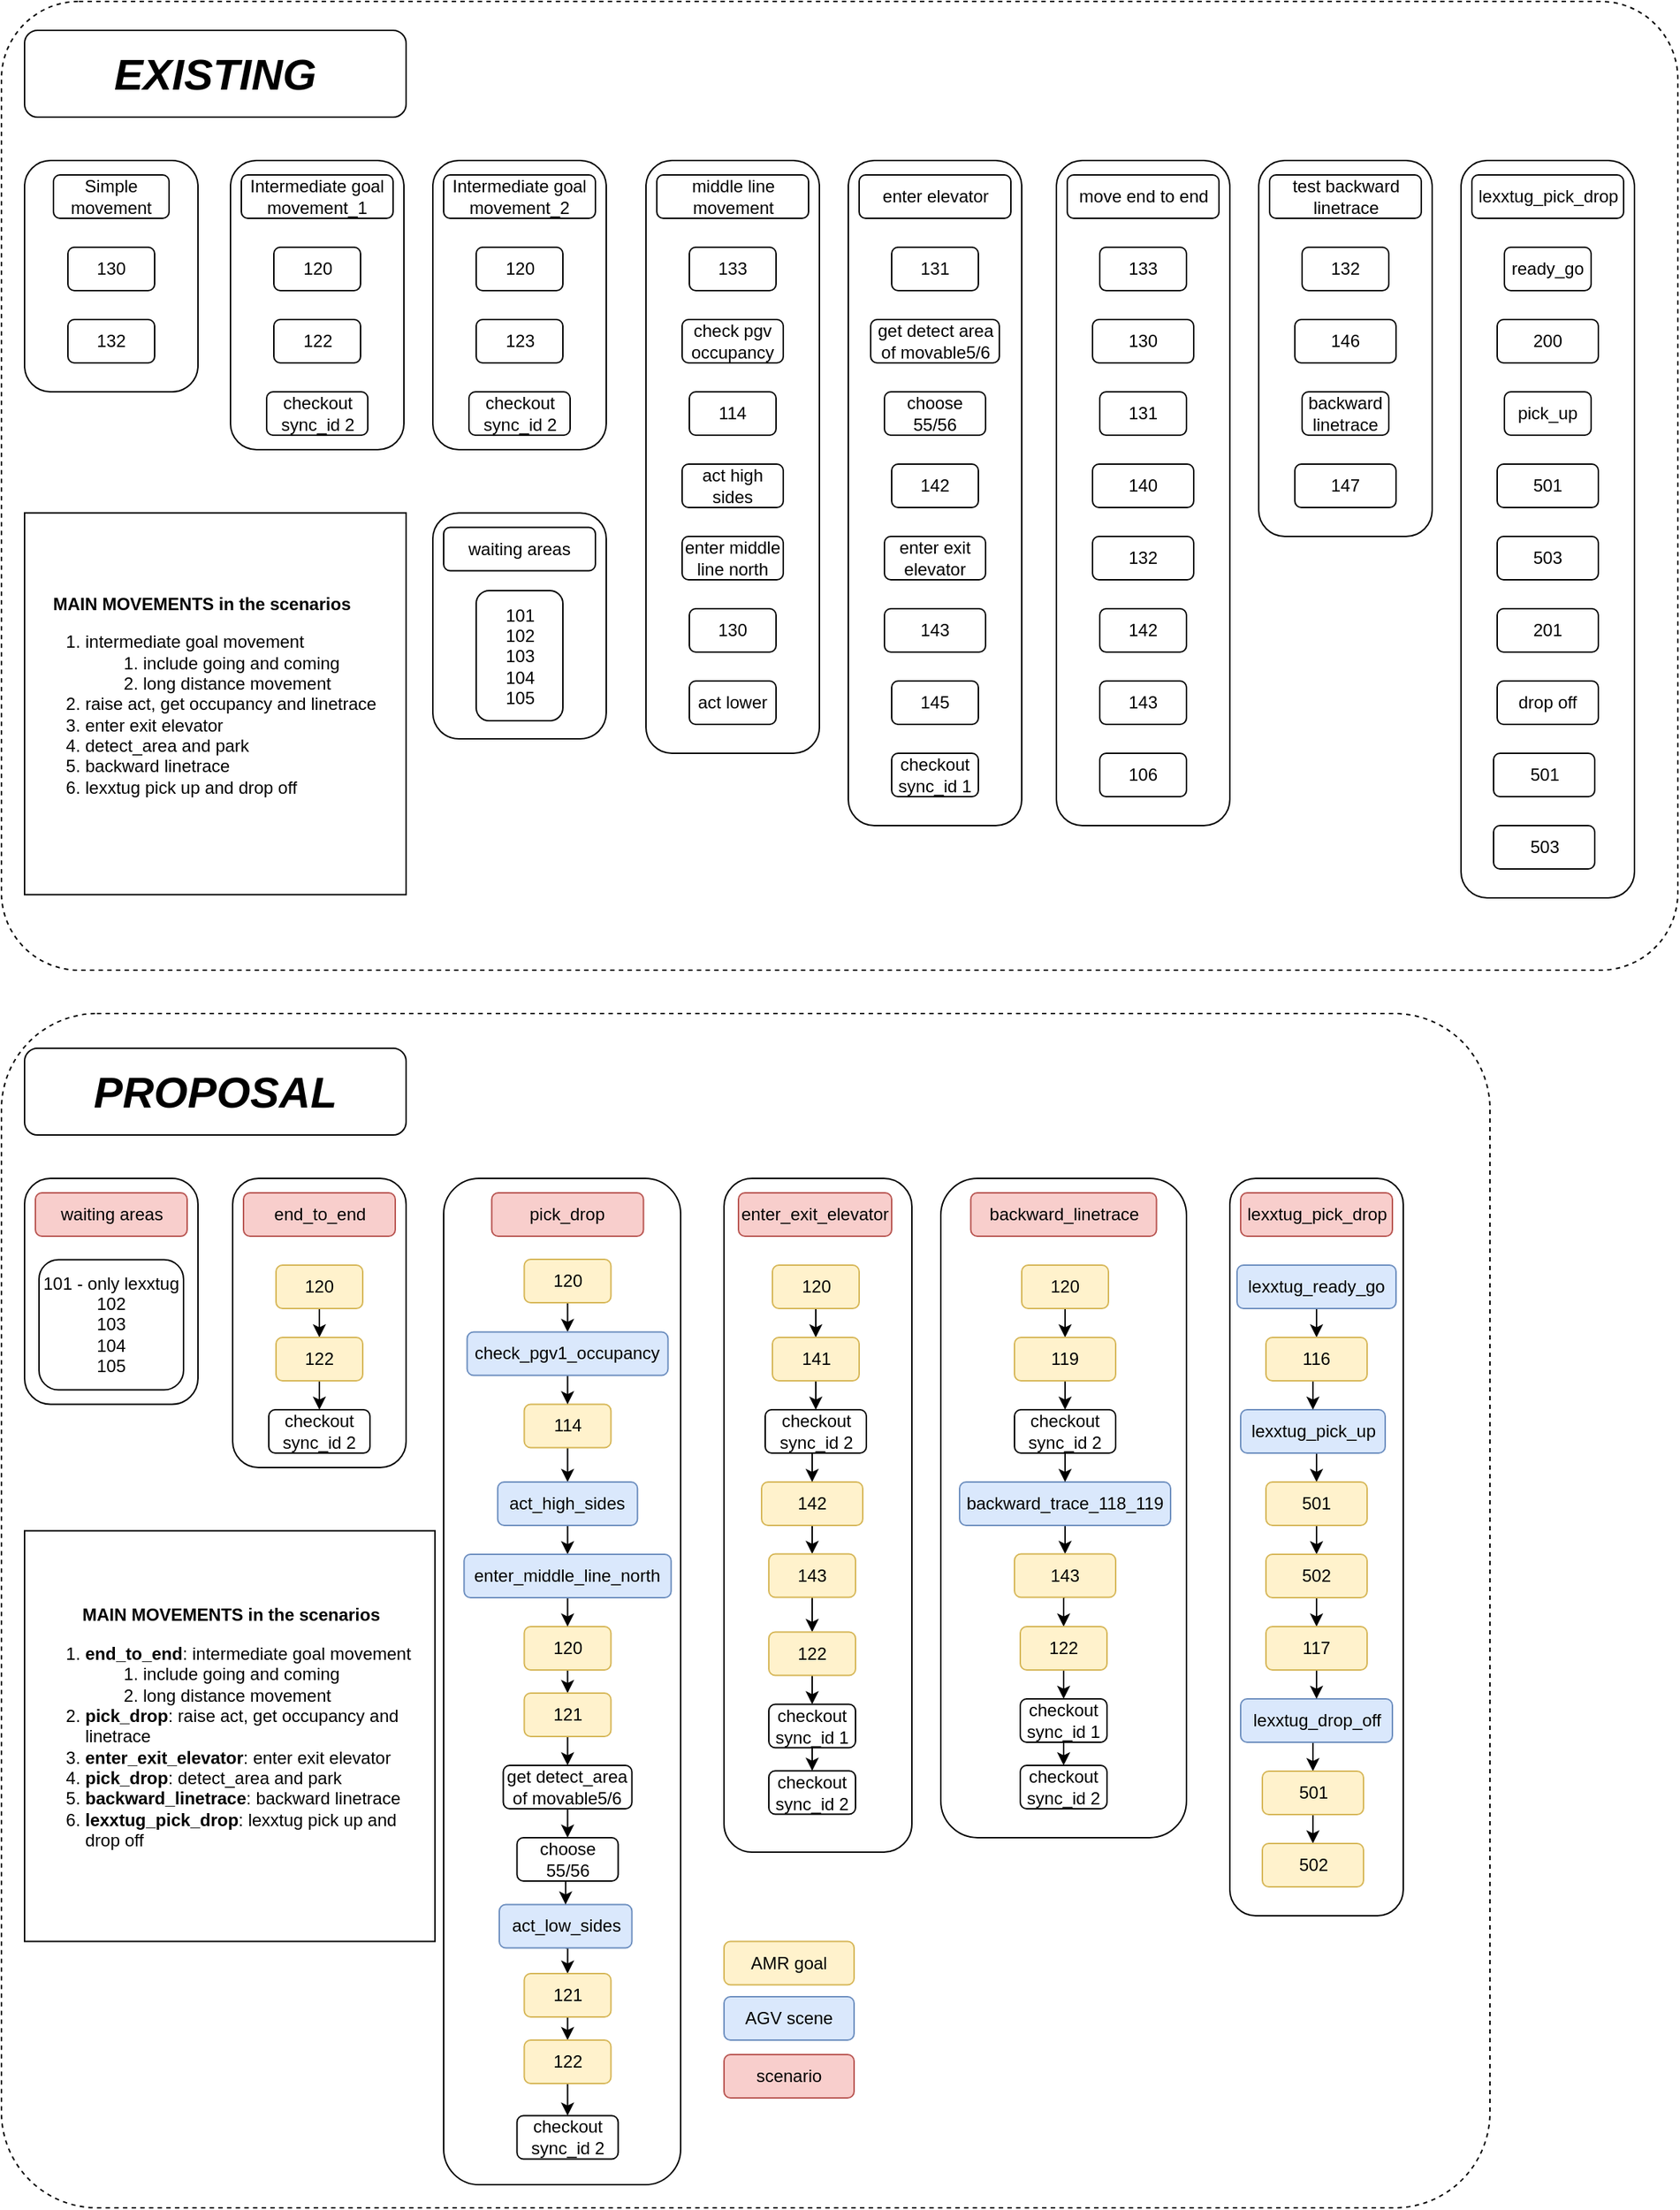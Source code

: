 <mxfile version="24.4.4" type="github">
  <diagram name="Page-1" id="5bSXYN2U-99hKogTW9Im">
    <mxGraphModel dx="1434" dy="1886" grid="1" gridSize="10" guides="1" tooltips="1" connect="1" arrows="1" fold="1" page="1" pageScale="1" pageWidth="850" pageHeight="1100" math="0" shadow="0">
      <root>
        <mxCell id="0" />
        <mxCell id="1" parent="0" />
        <mxCell id="Y1CMa8lW1xbxOv6bXZh0-143" value="" style="rounded=1;whiteSpace=wrap;html=1;arcSize=8;fillColor=none;dashed=1;" parent="1" vertex="1">
          <mxGeometry x="10" y="630" width="1030" height="826" as="geometry" />
        </mxCell>
        <mxCell id="Y1CMa8lW1xbxOv6bXZh0-142" value="" style="rounded=1;whiteSpace=wrap;html=1;arcSize=8;fillColor=none;dashed=1;" parent="1" vertex="1">
          <mxGeometry x="10" y="-70" width="1160" height="670" as="geometry" />
        </mxCell>
        <mxCell id="Y1CMa8lW1xbxOv6bXZh0-1" value="" style="rounded=1;whiteSpace=wrap;html=1;" parent="1" vertex="1">
          <mxGeometry x="26" y="40" width="120" height="160" as="geometry" />
        </mxCell>
        <mxCell id="Y1CMa8lW1xbxOv6bXZh0-2" value="130" style="rounded=1;whiteSpace=wrap;html=1;" parent="1" vertex="1">
          <mxGeometry x="56" y="100" width="60" height="30" as="geometry" />
        </mxCell>
        <mxCell id="Y1CMa8lW1xbxOv6bXZh0-3" value="Simple movement" style="rounded=1;whiteSpace=wrap;html=1;" parent="1" vertex="1">
          <mxGeometry x="46" y="50" width="80" height="30" as="geometry" />
        </mxCell>
        <mxCell id="Y1CMa8lW1xbxOv6bXZh0-4" value="132" style="rounded=1;whiteSpace=wrap;html=1;" parent="1" vertex="1">
          <mxGeometry x="56" y="150" width="60" height="30" as="geometry" />
        </mxCell>
        <mxCell id="Y1CMa8lW1xbxOv6bXZh0-5" value="" style="rounded=1;whiteSpace=wrap;html=1;" parent="1" vertex="1">
          <mxGeometry x="168.5" y="40" width="120" height="200" as="geometry" />
        </mxCell>
        <mxCell id="Y1CMa8lW1xbxOv6bXZh0-6" value="120" style="rounded=1;whiteSpace=wrap;html=1;" parent="1" vertex="1">
          <mxGeometry x="198.5" y="100" width="60" height="30" as="geometry" />
        </mxCell>
        <mxCell id="Y1CMa8lW1xbxOv6bXZh0-7" value="Intermediate goal movement_1" style="rounded=1;whiteSpace=wrap;html=1;" parent="1" vertex="1">
          <mxGeometry x="176" y="50" width="105" height="30" as="geometry" />
        </mxCell>
        <mxCell id="Y1CMa8lW1xbxOv6bXZh0-8" value="122" style="rounded=1;whiteSpace=wrap;html=1;" parent="1" vertex="1">
          <mxGeometry x="198.5" y="150" width="60" height="30" as="geometry" />
        </mxCell>
        <mxCell id="Y1CMa8lW1xbxOv6bXZh0-9" value="checkout sync_id 2" style="rounded=1;whiteSpace=wrap;html=1;" parent="1" vertex="1">
          <mxGeometry x="193.5" y="200" width="70" height="30" as="geometry" />
        </mxCell>
        <mxCell id="Y1CMa8lW1xbxOv6bXZh0-19" value="" style="rounded=1;whiteSpace=wrap;html=1;" parent="1" vertex="1">
          <mxGeometry x="308.5" y="40" width="120" height="200" as="geometry" />
        </mxCell>
        <mxCell id="Y1CMa8lW1xbxOv6bXZh0-20" value="120" style="rounded=1;whiteSpace=wrap;html=1;" parent="1" vertex="1">
          <mxGeometry x="338.5" y="100" width="60" height="30" as="geometry" />
        </mxCell>
        <mxCell id="Y1CMa8lW1xbxOv6bXZh0-21" value="Intermediate goal movement_2" style="rounded=1;whiteSpace=wrap;html=1;" parent="1" vertex="1">
          <mxGeometry x="316" y="50" width="105" height="30" as="geometry" />
        </mxCell>
        <mxCell id="Y1CMa8lW1xbxOv6bXZh0-22" value="123" style="rounded=1;whiteSpace=wrap;html=1;" parent="1" vertex="1">
          <mxGeometry x="338.5" y="150" width="60" height="30" as="geometry" />
        </mxCell>
        <mxCell id="Y1CMa8lW1xbxOv6bXZh0-23" value="checkout sync_id 2" style="rounded=1;whiteSpace=wrap;html=1;" parent="1" vertex="1">
          <mxGeometry x="333.5" y="200" width="70" height="30" as="geometry" />
        </mxCell>
        <mxCell id="Y1CMa8lW1xbxOv6bXZh0-24" value="" style="rounded=1;whiteSpace=wrap;html=1;" parent="1" vertex="1">
          <mxGeometry x="456" y="40" width="120" height="410" as="geometry" />
        </mxCell>
        <mxCell id="Y1CMa8lW1xbxOv6bXZh0-25" value="133" style="rounded=1;whiteSpace=wrap;html=1;" parent="1" vertex="1">
          <mxGeometry x="486" y="100" width="60" height="30" as="geometry" />
        </mxCell>
        <mxCell id="Y1CMa8lW1xbxOv6bXZh0-26" value="middle line movement" style="rounded=1;whiteSpace=wrap;html=1;" parent="1" vertex="1">
          <mxGeometry x="463.5" y="50" width="105" height="30" as="geometry" />
        </mxCell>
        <mxCell id="Y1CMa8lW1xbxOv6bXZh0-27" value="114" style="rounded=1;whiteSpace=wrap;html=1;" parent="1" vertex="1">
          <mxGeometry x="486" y="200" width="60" height="30" as="geometry" />
        </mxCell>
        <mxCell id="Y1CMa8lW1xbxOv6bXZh0-28" value="check pgv occupancy" style="rounded=1;whiteSpace=wrap;html=1;" parent="1" vertex="1">
          <mxGeometry x="481" y="150" width="70" height="30" as="geometry" />
        </mxCell>
        <mxCell id="Y1CMa8lW1xbxOv6bXZh0-29" value="act high sides" style="rounded=1;whiteSpace=wrap;html=1;" parent="1" vertex="1">
          <mxGeometry x="481" y="250" width="70" height="30" as="geometry" />
        </mxCell>
        <mxCell id="Y1CMa8lW1xbxOv6bXZh0-30" value="130" style="rounded=1;whiteSpace=wrap;html=1;" parent="1" vertex="1">
          <mxGeometry x="486" y="350" width="60" height="30" as="geometry" />
        </mxCell>
        <mxCell id="Y1CMa8lW1xbxOv6bXZh0-31" value="enter middle line north" style="rounded=1;whiteSpace=wrap;html=1;" parent="1" vertex="1">
          <mxGeometry x="481" y="300" width="70" height="30" as="geometry" />
        </mxCell>
        <mxCell id="Y1CMa8lW1xbxOv6bXZh0-32" value="act lower" style="rounded=1;whiteSpace=wrap;html=1;" parent="1" vertex="1">
          <mxGeometry x="486" y="400" width="60" height="30" as="geometry" />
        </mxCell>
        <mxCell id="Y1CMa8lW1xbxOv6bXZh0-33" value="" style="rounded=1;whiteSpace=wrap;html=1;" parent="1" vertex="1">
          <mxGeometry x="596" y="40" width="120" height="460" as="geometry" />
        </mxCell>
        <mxCell id="Y1CMa8lW1xbxOv6bXZh0-34" value="131" style="rounded=1;whiteSpace=wrap;html=1;" parent="1" vertex="1">
          <mxGeometry x="626" y="100" width="60" height="30" as="geometry" />
        </mxCell>
        <mxCell id="Y1CMa8lW1xbxOv6bXZh0-35" value="enter elevator" style="rounded=1;whiteSpace=wrap;html=1;" parent="1" vertex="1">
          <mxGeometry x="603.5" y="50" width="105" height="30" as="geometry" />
        </mxCell>
        <mxCell id="Y1CMa8lW1xbxOv6bXZh0-36" value="142" style="rounded=1;whiteSpace=wrap;html=1;" parent="1" vertex="1">
          <mxGeometry x="626" y="250" width="60" height="30" as="geometry" />
        </mxCell>
        <mxCell id="Y1CMa8lW1xbxOv6bXZh0-38" value="enter exit elevator" style="rounded=1;whiteSpace=wrap;html=1;" parent="1" vertex="1">
          <mxGeometry x="621" y="300" width="70" height="30" as="geometry" />
        </mxCell>
        <mxCell id="Y1CMa8lW1xbxOv6bXZh0-39" value="145" style="rounded=1;whiteSpace=wrap;html=1;" parent="1" vertex="1">
          <mxGeometry x="626" y="400" width="60" height="30" as="geometry" />
        </mxCell>
        <mxCell id="Y1CMa8lW1xbxOv6bXZh0-40" value="143" style="rounded=1;whiteSpace=wrap;html=1;" parent="1" vertex="1">
          <mxGeometry x="621" y="350" width="70" height="30" as="geometry" />
        </mxCell>
        <mxCell id="Y1CMa8lW1xbxOv6bXZh0-41" value="checkout&lt;div&gt;sync_id 1&lt;/div&gt;" style="rounded=1;whiteSpace=wrap;html=1;" parent="1" vertex="1">
          <mxGeometry x="626" y="450" width="60" height="30" as="geometry" />
        </mxCell>
        <mxCell id="Y1CMa8lW1xbxOv6bXZh0-47" value="" style="rounded=1;whiteSpace=wrap;html=1;" parent="1" vertex="1">
          <mxGeometry x="740" y="40" width="120" height="460" as="geometry" />
        </mxCell>
        <mxCell id="Y1CMa8lW1xbxOv6bXZh0-48" value="133" style="rounded=1;whiteSpace=wrap;html=1;" parent="1" vertex="1">
          <mxGeometry x="770" y="100" width="60" height="30" as="geometry" />
        </mxCell>
        <mxCell id="Y1CMa8lW1xbxOv6bXZh0-49" value="move end to end" style="rounded=1;whiteSpace=wrap;html=1;" parent="1" vertex="1">
          <mxGeometry x="747.5" y="50" width="105" height="30" as="geometry" />
        </mxCell>
        <mxCell id="Y1CMa8lW1xbxOv6bXZh0-50" value="131" style="rounded=1;whiteSpace=wrap;html=1;" parent="1" vertex="1">
          <mxGeometry x="770" y="200" width="60" height="30" as="geometry" />
        </mxCell>
        <mxCell id="Y1CMa8lW1xbxOv6bXZh0-51" value="130" style="rounded=1;whiteSpace=wrap;html=1;" parent="1" vertex="1">
          <mxGeometry x="765" y="150" width="70" height="30" as="geometry" />
        </mxCell>
        <mxCell id="Y1CMa8lW1xbxOv6bXZh0-52" value="140" style="rounded=1;whiteSpace=wrap;html=1;" parent="1" vertex="1">
          <mxGeometry x="765" y="250" width="70" height="30" as="geometry" />
        </mxCell>
        <mxCell id="Y1CMa8lW1xbxOv6bXZh0-53" value="142" style="rounded=1;whiteSpace=wrap;html=1;" parent="1" vertex="1">
          <mxGeometry x="770" y="350" width="60" height="30" as="geometry" />
        </mxCell>
        <mxCell id="Y1CMa8lW1xbxOv6bXZh0-54" value="132" style="rounded=1;whiteSpace=wrap;html=1;" parent="1" vertex="1">
          <mxGeometry x="765" y="300" width="70" height="30" as="geometry" />
        </mxCell>
        <mxCell id="Y1CMa8lW1xbxOv6bXZh0-55" value="143" style="rounded=1;whiteSpace=wrap;html=1;" parent="1" vertex="1">
          <mxGeometry x="770" y="400" width="60" height="30" as="geometry" />
        </mxCell>
        <mxCell id="Y1CMa8lW1xbxOv6bXZh0-56" value="106" style="rounded=1;whiteSpace=wrap;html=1;" parent="1" vertex="1">
          <mxGeometry x="770" y="450" width="60" height="30" as="geometry" />
        </mxCell>
        <mxCell id="Y1CMa8lW1xbxOv6bXZh0-57" value="" style="rounded=1;whiteSpace=wrap;html=1;" parent="1" vertex="1">
          <mxGeometry x="880" y="40" width="120" height="260" as="geometry" />
        </mxCell>
        <mxCell id="Y1CMa8lW1xbxOv6bXZh0-58" value="132" style="rounded=1;whiteSpace=wrap;html=1;" parent="1" vertex="1">
          <mxGeometry x="910" y="100" width="60" height="30" as="geometry" />
        </mxCell>
        <mxCell id="Y1CMa8lW1xbxOv6bXZh0-59" value="test backward linetrace" style="rounded=1;whiteSpace=wrap;html=1;" parent="1" vertex="1">
          <mxGeometry x="887.5" y="50" width="105" height="30" as="geometry" />
        </mxCell>
        <mxCell id="Y1CMa8lW1xbxOv6bXZh0-60" value="backward linetrace" style="rounded=1;whiteSpace=wrap;html=1;" parent="1" vertex="1">
          <mxGeometry x="910" y="200" width="60" height="30" as="geometry" />
        </mxCell>
        <mxCell id="Y1CMa8lW1xbxOv6bXZh0-61" value="146" style="rounded=1;whiteSpace=wrap;html=1;" parent="1" vertex="1">
          <mxGeometry x="905" y="150" width="70" height="30" as="geometry" />
        </mxCell>
        <mxCell id="Y1CMa8lW1xbxOv6bXZh0-62" value="147" style="rounded=1;whiteSpace=wrap;html=1;" parent="1" vertex="1">
          <mxGeometry x="905" y="250" width="70" height="30" as="geometry" />
        </mxCell>
        <mxCell id="Y1CMa8lW1xbxOv6bXZh0-67" value="" style="rounded=1;whiteSpace=wrap;html=1;" parent="1" vertex="1">
          <mxGeometry x="1020" y="40" width="120" height="510" as="geometry" />
        </mxCell>
        <mxCell id="Y1CMa8lW1xbxOv6bXZh0-68" value="ready_go" style="rounded=1;whiteSpace=wrap;html=1;" parent="1" vertex="1">
          <mxGeometry x="1050" y="100" width="60" height="30" as="geometry" />
        </mxCell>
        <mxCell id="Y1CMa8lW1xbxOv6bXZh0-69" value="lexxtug_pick_drop" style="rounded=1;whiteSpace=wrap;html=1;" parent="1" vertex="1">
          <mxGeometry x="1027.5" y="50" width="105" height="30" as="geometry" />
        </mxCell>
        <mxCell id="Y1CMa8lW1xbxOv6bXZh0-70" value="pick_up" style="rounded=1;whiteSpace=wrap;html=1;" parent="1" vertex="1">
          <mxGeometry x="1050" y="200" width="60" height="30" as="geometry" />
        </mxCell>
        <mxCell id="Y1CMa8lW1xbxOv6bXZh0-71" value="200" style="rounded=1;whiteSpace=wrap;html=1;" parent="1" vertex="1">
          <mxGeometry x="1045" y="150" width="70" height="30" as="geometry" />
        </mxCell>
        <mxCell id="Y1CMa8lW1xbxOv6bXZh0-72" value="501" style="rounded=1;whiteSpace=wrap;html=1;" parent="1" vertex="1">
          <mxGeometry x="1045" y="250" width="70" height="30" as="geometry" />
        </mxCell>
        <mxCell id="Y1CMa8lW1xbxOv6bXZh0-73" value="503" style="rounded=1;whiteSpace=wrap;html=1;" parent="1" vertex="1">
          <mxGeometry x="1045" y="300" width="70" height="30" as="geometry" />
        </mxCell>
        <mxCell id="Y1CMa8lW1xbxOv6bXZh0-74" value="drop off" style="rounded=1;whiteSpace=wrap;html=1;" parent="1" vertex="1">
          <mxGeometry x="1045" y="400" width="70" height="30" as="geometry" />
        </mxCell>
        <mxCell id="Y1CMa8lW1xbxOv6bXZh0-75" value="501" style="rounded=1;whiteSpace=wrap;html=1;" parent="1" vertex="1">
          <mxGeometry x="1042.5" y="450" width="70" height="30" as="geometry" />
        </mxCell>
        <mxCell id="Y1CMa8lW1xbxOv6bXZh0-76" value="201" style="rounded=1;whiteSpace=wrap;html=1;" parent="1" vertex="1">
          <mxGeometry x="1045" y="350" width="70" height="30" as="geometry" />
        </mxCell>
        <mxCell id="Y1CMa8lW1xbxOv6bXZh0-77" value="503" style="rounded=1;whiteSpace=wrap;html=1;" parent="1" vertex="1">
          <mxGeometry x="1042.5" y="500" width="70" height="30" as="geometry" />
        </mxCell>
        <mxCell id="Y1CMa8lW1xbxOv6bXZh0-78" value="&lt;div style=&quot;text-align: center;&quot;&gt;&lt;b&gt;MAIN MOVEMENTS in the scenarios&lt;/b&gt;&lt;/div&gt;&lt;ol&gt;&lt;li&gt;intermediate goal movement&lt;/li&gt;&lt;ol&gt;&lt;li&gt;include going and coming&lt;/li&gt;&lt;li&gt;long distance movement&lt;/li&gt;&lt;/ol&gt;&lt;li&gt;raise act, get occupancy and linetrace&lt;/li&gt;&lt;li&gt;enter exit elevator&lt;/li&gt;&lt;li&gt;detect_area and park&lt;/li&gt;&lt;li&gt;backward linetrace&lt;/li&gt;&lt;li&gt;lexxtug pick up and drop off&lt;/li&gt;&lt;/ol&gt;" style="whiteSpace=wrap;html=1;aspect=fixed;align=left;" parent="1" vertex="1">
          <mxGeometry x="26" y="283.75" width="264" height="264" as="geometry" />
        </mxCell>
        <mxCell id="Y1CMa8lW1xbxOv6bXZh0-83" value="" style="rounded=1;whiteSpace=wrap;html=1;" parent="1" vertex="1">
          <mxGeometry x="170" y="744" width="120" height="200" as="geometry" />
        </mxCell>
        <mxCell id="CmdeKac-b-EZAwpPMAO4-1" style="edgeStyle=orthogonalEdgeStyle;rounded=0;orthogonalLoop=1;jettySize=auto;html=1;exitX=0.5;exitY=1;exitDx=0;exitDy=0;entryX=0.5;entryY=0;entryDx=0;entryDy=0;" parent="1" source="Y1CMa8lW1xbxOv6bXZh0-84" target="Y1CMa8lW1xbxOv6bXZh0-86" edge="1">
          <mxGeometry relative="1" as="geometry" />
        </mxCell>
        <mxCell id="Y1CMa8lW1xbxOv6bXZh0-84" value="120" style="rounded=1;whiteSpace=wrap;html=1;fillColor=#fff2cc;strokeColor=#d6b656;" parent="1" vertex="1">
          <mxGeometry x="200" y="804" width="60" height="30" as="geometry" />
        </mxCell>
        <mxCell id="Y1CMa8lW1xbxOv6bXZh0-85" value="end_to_end" style="rounded=1;whiteSpace=wrap;html=1;fillColor=#f8cecc;strokeColor=#b85450;" parent="1" vertex="1">
          <mxGeometry x="177.5" y="754" width="105" height="30" as="geometry" />
        </mxCell>
        <mxCell id="CmdeKac-b-EZAwpPMAO4-2" style="edgeStyle=orthogonalEdgeStyle;rounded=0;orthogonalLoop=1;jettySize=auto;html=1;exitX=0.5;exitY=1;exitDx=0;exitDy=0;entryX=0.5;entryY=0;entryDx=0;entryDy=0;" parent="1" source="Y1CMa8lW1xbxOv6bXZh0-86" target="Y1CMa8lW1xbxOv6bXZh0-87" edge="1">
          <mxGeometry relative="1" as="geometry" />
        </mxCell>
        <mxCell id="Y1CMa8lW1xbxOv6bXZh0-86" value="122" style="rounded=1;whiteSpace=wrap;html=1;fillColor=#fff2cc;strokeColor=#d6b656;" parent="1" vertex="1">
          <mxGeometry x="200" y="854" width="60" height="30" as="geometry" />
        </mxCell>
        <mxCell id="Y1CMa8lW1xbxOv6bXZh0-87" value="checkout sync_id 2" style="rounded=1;whiteSpace=wrap;html=1;" parent="1" vertex="1">
          <mxGeometry x="195" y="904" width="70" height="30" as="geometry" />
        </mxCell>
        <mxCell id="Y1CMa8lW1xbxOv6bXZh0-93" value="" style="rounded=1;whiteSpace=wrap;html=1;" parent="1" vertex="1">
          <mxGeometry x="316" y="744" width="164" height="696" as="geometry" />
        </mxCell>
        <mxCell id="CmdeKac-b-EZAwpPMAO4-3" style="edgeStyle=orthogonalEdgeStyle;rounded=0;orthogonalLoop=1;jettySize=auto;html=1;exitX=0.5;exitY=1;exitDx=0;exitDy=0;entryX=0.5;entryY=0;entryDx=0;entryDy=0;" parent="1" source="Y1CMa8lW1xbxOv6bXZh0-94" target="Y1CMa8lW1xbxOv6bXZh0-97" edge="1">
          <mxGeometry relative="1" as="geometry" />
        </mxCell>
        <mxCell id="Y1CMa8lW1xbxOv6bXZh0-94" value="120" style="rounded=1;whiteSpace=wrap;html=1;fillColor=#fff2cc;strokeColor=#d6b656;" parent="1" vertex="1">
          <mxGeometry x="371.75" y="800" width="60" height="30" as="geometry" />
        </mxCell>
        <mxCell id="Y1CMa8lW1xbxOv6bXZh0-95" value="pick_drop" style="rounded=1;whiteSpace=wrap;html=1;fillColor=#f8cecc;strokeColor=#b85450;" parent="1" vertex="1">
          <mxGeometry x="349.26" y="754" width="105" height="30" as="geometry" />
        </mxCell>
        <mxCell id="CmdeKac-b-EZAwpPMAO4-5" style="edgeStyle=orthogonalEdgeStyle;rounded=0;orthogonalLoop=1;jettySize=auto;html=1;exitX=0.5;exitY=1;exitDx=0;exitDy=0;entryX=0.5;entryY=0;entryDx=0;entryDy=0;" parent="1" source="Y1CMa8lW1xbxOv6bXZh0-96" target="Y1CMa8lW1xbxOv6bXZh0-98" edge="1">
          <mxGeometry relative="1" as="geometry" />
        </mxCell>
        <mxCell id="Y1CMa8lW1xbxOv6bXZh0-96" value="114" style="rounded=1;whiteSpace=wrap;html=1;fillColor=#fff2cc;strokeColor=#d6b656;" parent="1" vertex="1">
          <mxGeometry x="371.75" y="900.25" width="60" height="30" as="geometry" />
        </mxCell>
        <mxCell id="CmdeKac-b-EZAwpPMAO4-4" style="edgeStyle=orthogonalEdgeStyle;rounded=0;orthogonalLoop=1;jettySize=auto;html=1;exitX=0.5;exitY=1;exitDx=0;exitDy=0;entryX=0.5;entryY=0;entryDx=0;entryDy=0;" parent="1" source="Y1CMa8lW1xbxOv6bXZh0-97" target="Y1CMa8lW1xbxOv6bXZh0-96" edge="1">
          <mxGeometry relative="1" as="geometry" />
        </mxCell>
        <mxCell id="Y1CMa8lW1xbxOv6bXZh0-97" value="check_pgv1_occupancy" style="rounded=1;whiteSpace=wrap;html=1;fillColor=#dae8fc;strokeColor=#6c8ebf;" parent="1" vertex="1">
          <mxGeometry x="332.25" y="850.25" width="139" height="30" as="geometry" />
        </mxCell>
        <mxCell id="CmdeKac-b-EZAwpPMAO4-6" style="edgeStyle=orthogonalEdgeStyle;rounded=0;orthogonalLoop=1;jettySize=auto;html=1;exitX=0.5;exitY=1;exitDx=0;exitDy=0;entryX=0.5;entryY=0;entryDx=0;entryDy=0;" parent="1" source="Y1CMa8lW1xbxOv6bXZh0-98" target="Y1CMa8lW1xbxOv6bXZh0-100" edge="1">
          <mxGeometry relative="1" as="geometry" />
        </mxCell>
        <mxCell id="Y1CMa8lW1xbxOv6bXZh0-98" value="act_high_sides" style="rounded=1;whiteSpace=wrap;html=1;fillColor=#dae8fc;strokeColor=#6c8ebf;" parent="1" vertex="1">
          <mxGeometry x="353.38" y="954" width="96.75" height="30" as="geometry" />
        </mxCell>
        <mxCell id="CmdeKac-b-EZAwpPMAO4-8" style="edgeStyle=orthogonalEdgeStyle;rounded=0;orthogonalLoop=1;jettySize=auto;html=1;exitX=0.5;exitY=1;exitDx=0;exitDy=0;entryX=0.5;entryY=0;entryDx=0;entryDy=0;" parent="1" source="Y1CMa8lW1xbxOv6bXZh0-99" target="Y1CMa8lW1xbxOv6bXZh0-162" edge="1">
          <mxGeometry relative="1" as="geometry" />
        </mxCell>
        <mxCell id="Y1CMa8lW1xbxOv6bXZh0-99" value="120" style="rounded=1;whiteSpace=wrap;html=1;fillColor=#fff2cc;strokeColor=#d6b656;" parent="1" vertex="1">
          <mxGeometry x="371.75" y="1054" width="60" height="30" as="geometry" />
        </mxCell>
        <mxCell id="CmdeKac-b-EZAwpPMAO4-7" style="edgeStyle=orthogonalEdgeStyle;rounded=0;orthogonalLoop=1;jettySize=auto;html=1;exitX=0.5;exitY=1;exitDx=0;exitDy=0;entryX=0.5;entryY=0;entryDx=0;entryDy=0;" parent="1" source="Y1CMa8lW1xbxOv6bXZh0-100" target="Y1CMa8lW1xbxOv6bXZh0-99" edge="1">
          <mxGeometry relative="1" as="geometry" />
        </mxCell>
        <mxCell id="Y1CMa8lW1xbxOv6bXZh0-100" value="enter_middle_line_north" style="rounded=1;whiteSpace=wrap;html=1;fillColor=#dae8fc;strokeColor=#6c8ebf;" parent="1" vertex="1">
          <mxGeometry x="330.13" y="1004" width="143.25" height="30" as="geometry" />
        </mxCell>
        <mxCell id="CmdeKac-b-EZAwpPMAO4-12" style="edgeStyle=orthogonalEdgeStyle;rounded=0;orthogonalLoop=1;jettySize=auto;html=1;exitX=0.5;exitY=1;exitDx=0;exitDy=0;entryX=0.5;entryY=0;entryDx=0;entryDy=0;" parent="1" source="Y1CMa8lW1xbxOv6bXZh0-101" target="Y1CMa8lW1xbxOv6bXZh0-157" edge="1">
          <mxGeometry relative="1" as="geometry" />
        </mxCell>
        <mxCell id="Y1CMa8lW1xbxOv6bXZh0-101" value="act_low_sides" style="rounded=1;whiteSpace=wrap;html=1;fillColor=#dae8fc;strokeColor=#6c8ebf;" parent="1" vertex="1">
          <mxGeometry x="354.5" y="1246.25" width="91.75" height="30" as="geometry" />
        </mxCell>
        <mxCell id="Y1CMa8lW1xbxOv6bXZh0-102" value="" style="rounded=1;whiteSpace=wrap;html=1;" parent="1" vertex="1">
          <mxGeometry x="510" y="744" width="130" height="466" as="geometry" />
        </mxCell>
        <mxCell id="CmdeKac-b-EZAwpPMAO4-17" style="edgeStyle=orthogonalEdgeStyle;rounded=0;orthogonalLoop=1;jettySize=auto;html=1;exitX=0.5;exitY=1;exitDx=0;exitDy=0;entryX=0.5;entryY=0;entryDx=0;entryDy=0;" parent="1" source="Y1CMa8lW1xbxOv6bXZh0-103" target="Y1CMa8lW1xbxOv6bXZh0-105" edge="1">
          <mxGeometry relative="1" as="geometry" />
        </mxCell>
        <mxCell id="Y1CMa8lW1xbxOv6bXZh0-103" value="120" style="rounded=1;whiteSpace=wrap;html=1;fillColor=#fff2cc;strokeColor=#d6b656;" parent="1" vertex="1">
          <mxGeometry x="543.5" y="804" width="60" height="30" as="geometry" />
        </mxCell>
        <mxCell id="Y1CMa8lW1xbxOv6bXZh0-104" value="enter_exit_elevator" style="rounded=1;whiteSpace=wrap;html=1;fillColor=#f8cecc;strokeColor=#b85450;" parent="1" vertex="1">
          <mxGeometry x="520" y="754" width="106" height="30" as="geometry" />
        </mxCell>
        <mxCell id="CmdeKac-b-EZAwpPMAO4-18" style="edgeStyle=orthogonalEdgeStyle;rounded=0;orthogonalLoop=1;jettySize=auto;html=1;exitX=0.5;exitY=1;exitDx=0;exitDy=0;entryX=0.5;entryY=0;entryDx=0;entryDy=0;" parent="1" source="Y1CMa8lW1xbxOv6bXZh0-105" target="Y1CMa8lW1xbxOv6bXZh0-165" edge="1">
          <mxGeometry relative="1" as="geometry" />
        </mxCell>
        <mxCell id="Y1CMa8lW1xbxOv6bXZh0-105" value="141" style="rounded=1;whiteSpace=wrap;html=1;fillColor=#fff2cc;strokeColor=#d6b656;" parent="1" vertex="1">
          <mxGeometry x="543.5" y="854" width="60" height="30" as="geometry" />
        </mxCell>
        <mxCell id="CmdeKac-b-EZAwpPMAO4-20" style="edgeStyle=orthogonalEdgeStyle;rounded=0;orthogonalLoop=1;jettySize=auto;html=1;exitX=0.5;exitY=1;exitDx=0;exitDy=0;entryX=0.5;entryY=0;entryDx=0;entryDy=0;" parent="1" source="Y1CMa8lW1xbxOv6bXZh0-107" target="Y1CMa8lW1xbxOv6bXZh0-108" edge="1">
          <mxGeometry relative="1" as="geometry" />
        </mxCell>
        <mxCell id="Y1CMa8lW1xbxOv6bXZh0-107" value="142" style="rounded=1;whiteSpace=wrap;html=1;fillColor=#fff2cc;strokeColor=#d6b656;" parent="1" vertex="1">
          <mxGeometry x="536" y="954" width="70" height="30" as="geometry" />
        </mxCell>
        <mxCell id="CmdeKac-b-EZAwpPMAO4-21" style="edgeStyle=orthogonalEdgeStyle;rounded=0;orthogonalLoop=1;jettySize=auto;html=1;exitX=0.5;exitY=1;exitDx=0;exitDy=0;entryX=0.5;entryY=0;entryDx=0;entryDy=0;" parent="1" source="Y1CMa8lW1xbxOv6bXZh0-108" target="Y1CMa8lW1xbxOv6bXZh0-163" edge="1">
          <mxGeometry relative="1" as="geometry" />
        </mxCell>
        <mxCell id="Y1CMa8lW1xbxOv6bXZh0-108" value="143" style="rounded=1;whiteSpace=wrap;html=1;fillColor=#fff2cc;strokeColor=#d6b656;" parent="1" vertex="1">
          <mxGeometry x="541" y="1003.75" width="60" height="30" as="geometry" />
        </mxCell>
        <mxCell id="CmdeKac-b-EZAwpPMAO4-11" style="edgeStyle=orthogonalEdgeStyle;rounded=0;orthogonalLoop=1;jettySize=auto;html=1;exitX=0.5;exitY=1;exitDx=0;exitDy=0;entryX=0.5;entryY=0;entryDx=0;entryDy=0;" parent="1" source="Y1CMa8lW1xbxOv6bXZh0-109" target="Y1CMa8lW1xbxOv6bXZh0-101" edge="1">
          <mxGeometry relative="1" as="geometry" />
        </mxCell>
        <mxCell id="Y1CMa8lW1xbxOv6bXZh0-109" value="choose 55/56" style="rounded=1;whiteSpace=wrap;html=1;" parent="1" vertex="1">
          <mxGeometry x="366.75" y="1200" width="70" height="30" as="geometry" />
        </mxCell>
        <mxCell id="CmdeKac-b-EZAwpPMAO4-23" style="edgeStyle=orthogonalEdgeStyle;rounded=0;orthogonalLoop=1;jettySize=auto;html=1;exitX=0.5;exitY=1;exitDx=0;exitDy=0;entryX=0.5;entryY=0;entryDx=0;entryDy=0;" parent="1" source="Y1CMa8lW1xbxOv6bXZh0-110" target="Y1CMa8lW1xbxOv6bXZh0-164" edge="1">
          <mxGeometry relative="1" as="geometry" />
        </mxCell>
        <mxCell id="Y1CMa8lW1xbxOv6bXZh0-110" value="checkout&lt;div&gt;sync_id 1&lt;/div&gt;" style="rounded=1;whiteSpace=wrap;html=1;" parent="1" vertex="1">
          <mxGeometry x="541" y="1107.75" width="60" height="30" as="geometry" />
        </mxCell>
        <mxCell id="Y1CMa8lW1xbxOv6bXZh0-121" value="" style="rounded=1;whiteSpace=wrap;html=1;" parent="1" vertex="1">
          <mxGeometry x="660" y="744" width="170" height="456" as="geometry" />
        </mxCell>
        <mxCell id="CmdeKac-b-EZAwpPMAO4-24" style="edgeStyle=orthogonalEdgeStyle;rounded=0;orthogonalLoop=1;jettySize=auto;html=1;exitX=0.5;exitY=1;exitDx=0;exitDy=0;entryX=0.5;entryY=0;entryDx=0;entryDy=0;" parent="1" source="Y1CMa8lW1xbxOv6bXZh0-122" target="Y1CMa8lW1xbxOv6bXZh0-125" edge="1">
          <mxGeometry relative="1" as="geometry" />
        </mxCell>
        <mxCell id="Y1CMa8lW1xbxOv6bXZh0-122" value="120" style="rounded=1;whiteSpace=wrap;html=1;fillColor=#fff2cc;strokeColor=#d6b656;" parent="1" vertex="1">
          <mxGeometry x="716" y="804" width="60" height="30" as="geometry" />
        </mxCell>
        <mxCell id="Y1CMa8lW1xbxOv6bXZh0-123" value="backward_linetrace" style="rounded=1;whiteSpace=wrap;html=1;fillColor=#f8cecc;strokeColor=#b85450;" parent="1" vertex="1">
          <mxGeometry x="680.75" y="754" width="128.5" height="30" as="geometry" />
        </mxCell>
        <mxCell id="CmdeKac-b-EZAwpPMAO4-27" style="edgeStyle=orthogonalEdgeStyle;rounded=0;orthogonalLoop=1;jettySize=auto;html=1;exitX=0.5;exitY=1;exitDx=0;exitDy=0;entryX=0.5;entryY=0;entryDx=0;entryDy=0;" parent="1" source="Y1CMa8lW1xbxOv6bXZh0-124" target="Y1CMa8lW1xbxOv6bXZh0-126" edge="1">
          <mxGeometry relative="1" as="geometry" />
        </mxCell>
        <mxCell id="Y1CMa8lW1xbxOv6bXZh0-124" value="backward_trace_118_119" style="rounded=1;whiteSpace=wrap;html=1;fillColor=#dae8fc;strokeColor=#6c8ebf;" parent="1" vertex="1">
          <mxGeometry x="673" y="954" width="146" height="30" as="geometry" />
        </mxCell>
        <mxCell id="CmdeKac-b-EZAwpPMAO4-25" style="edgeStyle=orthogonalEdgeStyle;rounded=0;orthogonalLoop=1;jettySize=auto;html=1;exitX=0.5;exitY=1;exitDx=0;exitDy=0;entryX=0.5;entryY=0;entryDx=0;entryDy=0;" parent="1" source="Y1CMa8lW1xbxOv6bXZh0-125" target="Y1CMa8lW1xbxOv6bXZh0-166" edge="1">
          <mxGeometry relative="1" as="geometry" />
        </mxCell>
        <mxCell id="Y1CMa8lW1xbxOv6bXZh0-125" value="119" style="rounded=1;whiteSpace=wrap;html=1;fillColor=#fff2cc;strokeColor=#d6b656;" parent="1" vertex="1">
          <mxGeometry x="711" y="854" width="70" height="30" as="geometry" />
        </mxCell>
        <mxCell id="CmdeKac-b-EZAwpPMAO4-28" style="edgeStyle=orthogonalEdgeStyle;rounded=0;orthogonalLoop=1;jettySize=auto;html=1;exitX=0.5;exitY=1;exitDx=0;exitDy=0;entryX=0.5;entryY=0;entryDx=0;entryDy=0;" parent="1" source="Y1CMa8lW1xbxOv6bXZh0-126" target="Y1CMa8lW1xbxOv6bXZh0-167" edge="1">
          <mxGeometry relative="1" as="geometry" />
        </mxCell>
        <mxCell id="Y1CMa8lW1xbxOv6bXZh0-126" value="143" style="rounded=1;whiteSpace=wrap;html=1;fillColor=#fff2cc;strokeColor=#d6b656;" parent="1" vertex="1">
          <mxGeometry x="711" y="1003.75" width="70" height="30" as="geometry" />
        </mxCell>
        <mxCell id="Y1CMa8lW1xbxOv6bXZh0-127" value="" style="rounded=1;whiteSpace=wrap;html=1;" parent="1" vertex="1">
          <mxGeometry x="860" y="744" width="120" height="510" as="geometry" />
        </mxCell>
        <mxCell id="CmdeKac-b-EZAwpPMAO4-32" style="edgeStyle=orthogonalEdgeStyle;rounded=0;orthogonalLoop=1;jettySize=auto;html=1;exitX=0.5;exitY=1;exitDx=0;exitDy=0;entryX=0.5;entryY=0;entryDx=0;entryDy=0;" parent="1" source="Y1CMa8lW1xbxOv6bXZh0-128" target="Y1CMa8lW1xbxOv6bXZh0-131" edge="1">
          <mxGeometry relative="1" as="geometry" />
        </mxCell>
        <mxCell id="Y1CMa8lW1xbxOv6bXZh0-128" value="lexxtug_ready_go" style="rounded=1;whiteSpace=wrap;html=1;fillColor=#dae8fc;strokeColor=#6c8ebf;" parent="1" vertex="1">
          <mxGeometry x="865" y="804" width="110" height="30" as="geometry" />
        </mxCell>
        <mxCell id="Y1CMa8lW1xbxOv6bXZh0-129" value="lexxtug_pick_drop" style="rounded=1;whiteSpace=wrap;html=1;fillColor=#f8cecc;strokeColor=#b85450;" parent="1" vertex="1">
          <mxGeometry x="867.5" y="754" width="105" height="30" as="geometry" />
        </mxCell>
        <mxCell id="CmdeKac-b-EZAwpPMAO4-34" style="edgeStyle=orthogonalEdgeStyle;rounded=0;orthogonalLoop=1;jettySize=auto;html=1;exitX=0.5;exitY=1;exitDx=0;exitDy=0;entryX=0.5;entryY=0;entryDx=0;entryDy=0;" parent="1" source="Y1CMa8lW1xbxOv6bXZh0-130" target="Y1CMa8lW1xbxOv6bXZh0-132" edge="1">
          <mxGeometry relative="1" as="geometry" />
        </mxCell>
        <mxCell id="Y1CMa8lW1xbxOv6bXZh0-130" value="lexxtug_pick_up" style="rounded=1;whiteSpace=wrap;html=1;fillColor=#dae8fc;strokeColor=#6c8ebf;" parent="1" vertex="1">
          <mxGeometry x="867.5" y="904" width="100" height="30" as="geometry" />
        </mxCell>
        <mxCell id="CmdeKac-b-EZAwpPMAO4-33" style="edgeStyle=orthogonalEdgeStyle;rounded=0;orthogonalLoop=1;jettySize=auto;html=1;exitX=0.5;exitY=1;exitDx=0;exitDy=0;entryX=0.5;entryY=0;entryDx=0;entryDy=0;" parent="1" source="Y1CMa8lW1xbxOv6bXZh0-131" target="Y1CMa8lW1xbxOv6bXZh0-130" edge="1">
          <mxGeometry relative="1" as="geometry" />
        </mxCell>
        <mxCell id="Y1CMa8lW1xbxOv6bXZh0-131" value="116" style="rounded=1;whiteSpace=wrap;html=1;fillColor=#fff2cc;strokeColor=#d6b656;" parent="1" vertex="1">
          <mxGeometry x="885" y="854" width="70" height="30" as="geometry" />
        </mxCell>
        <mxCell id="CmdeKac-b-EZAwpPMAO4-35" style="edgeStyle=orthogonalEdgeStyle;rounded=0;orthogonalLoop=1;jettySize=auto;html=1;exitX=0.5;exitY=1;exitDx=0;exitDy=0;entryX=0.5;entryY=0;entryDx=0;entryDy=0;" parent="1" source="Y1CMa8lW1xbxOv6bXZh0-132" target="Y1CMa8lW1xbxOv6bXZh0-133" edge="1">
          <mxGeometry relative="1" as="geometry" />
        </mxCell>
        <mxCell id="Y1CMa8lW1xbxOv6bXZh0-132" value="501" style="rounded=1;whiteSpace=wrap;html=1;fillColor=#fff2cc;strokeColor=#d6b656;" parent="1" vertex="1">
          <mxGeometry x="885" y="954" width="70" height="30" as="geometry" />
        </mxCell>
        <mxCell id="CmdeKac-b-EZAwpPMAO4-36" style="edgeStyle=orthogonalEdgeStyle;rounded=0;orthogonalLoop=1;jettySize=auto;html=1;exitX=0.5;exitY=1;exitDx=0;exitDy=0;entryX=0.5;entryY=0;entryDx=0;entryDy=0;" parent="1" source="Y1CMa8lW1xbxOv6bXZh0-133" target="Y1CMa8lW1xbxOv6bXZh0-136" edge="1">
          <mxGeometry relative="1" as="geometry" />
        </mxCell>
        <mxCell id="Y1CMa8lW1xbxOv6bXZh0-133" value="502" style="rounded=1;whiteSpace=wrap;html=1;fillColor=#fff2cc;strokeColor=#d6b656;" parent="1" vertex="1">
          <mxGeometry x="885" y="1004" width="70" height="30" as="geometry" />
        </mxCell>
        <mxCell id="CmdeKac-b-EZAwpPMAO4-38" style="edgeStyle=orthogonalEdgeStyle;rounded=0;orthogonalLoop=1;jettySize=auto;html=1;exitX=0.5;exitY=1;exitDx=0;exitDy=0;entryX=0.5;entryY=0;entryDx=0;entryDy=0;" parent="1" source="Y1CMa8lW1xbxOv6bXZh0-134" target="Y1CMa8lW1xbxOv6bXZh0-135" edge="1">
          <mxGeometry relative="1" as="geometry" />
        </mxCell>
        <mxCell id="Y1CMa8lW1xbxOv6bXZh0-134" value="lexxtug_drop_off" style="rounded=1;whiteSpace=wrap;html=1;fillColor=#dae8fc;strokeColor=#6c8ebf;" parent="1" vertex="1">
          <mxGeometry x="867.5" y="1104" width="105" height="30" as="geometry" />
        </mxCell>
        <mxCell id="CmdeKac-b-EZAwpPMAO4-39" style="edgeStyle=orthogonalEdgeStyle;rounded=0;orthogonalLoop=1;jettySize=auto;html=1;exitX=0.5;exitY=1;exitDx=0;exitDy=0;entryX=0.5;entryY=0;entryDx=0;entryDy=0;" parent="1" source="Y1CMa8lW1xbxOv6bXZh0-135" target="Y1CMa8lW1xbxOv6bXZh0-137" edge="1">
          <mxGeometry relative="1" as="geometry" />
        </mxCell>
        <mxCell id="Y1CMa8lW1xbxOv6bXZh0-135" value="501" style="rounded=1;whiteSpace=wrap;html=1;fillColor=#fff2cc;strokeColor=#d6b656;" parent="1" vertex="1">
          <mxGeometry x="882.5" y="1154" width="70" height="30" as="geometry" />
        </mxCell>
        <mxCell id="CmdeKac-b-EZAwpPMAO4-37" style="edgeStyle=orthogonalEdgeStyle;rounded=0;orthogonalLoop=1;jettySize=auto;html=1;exitX=0.5;exitY=1;exitDx=0;exitDy=0;entryX=0.5;entryY=0;entryDx=0;entryDy=0;" parent="1" source="Y1CMa8lW1xbxOv6bXZh0-136" target="Y1CMa8lW1xbxOv6bXZh0-134" edge="1">
          <mxGeometry relative="1" as="geometry" />
        </mxCell>
        <mxCell id="Y1CMa8lW1xbxOv6bXZh0-136" value="117" style="rounded=1;whiteSpace=wrap;html=1;fillColor=#fff2cc;strokeColor=#d6b656;" parent="1" vertex="1">
          <mxGeometry x="885" y="1054" width="70" height="30" as="geometry" />
        </mxCell>
        <mxCell id="Y1CMa8lW1xbxOv6bXZh0-137" value="502" style="rounded=1;whiteSpace=wrap;html=1;fillColor=#fff2cc;strokeColor=#d6b656;" parent="1" vertex="1">
          <mxGeometry x="882.5" y="1204" width="70" height="30" as="geometry" />
        </mxCell>
        <mxCell id="Y1CMa8lW1xbxOv6bXZh0-138" value="&lt;div style=&quot;text-align: center;&quot;&gt;&lt;b&gt;MAIN MOVEMENTS in the scenarios&lt;/b&gt;&lt;/div&gt;&lt;ol&gt;&lt;li&gt;&lt;b&gt;end_to_end&lt;/b&gt;: intermediate goal movement&lt;/li&gt;&lt;ol&gt;&lt;li&gt;include going and coming&lt;/li&gt;&lt;li&gt;long distance movement&lt;/li&gt;&lt;/ol&gt;&lt;li&gt;&lt;b&gt;pick_drop&lt;/b&gt;: raise act, get occupancy and linetrace&lt;/li&gt;&lt;li&gt;&lt;b&gt;enter_exit_elevator&lt;/b&gt;: enter exit elevator&lt;/li&gt;&lt;li&gt;&lt;b&gt;pick_drop&lt;/b&gt;: detect_area and park&lt;/li&gt;&lt;li&gt;&lt;b&gt;backward_linetrace&lt;/b&gt;: backward linetrace&lt;/li&gt;&lt;li&gt;&lt;b&gt;lexxtug_pick_drop&lt;/b&gt;: lexxtug pick up and drop off&lt;/li&gt;&lt;/ol&gt;" style="whiteSpace=wrap;html=1;aspect=fixed;align=left;" parent="1" vertex="1">
          <mxGeometry x="26" y="987.75" width="284" height="284" as="geometry" />
        </mxCell>
        <mxCell id="Y1CMa8lW1xbxOv6bXZh0-139" value="&lt;b&gt;&lt;i&gt;&lt;font style=&quot;font-size: 30px;&quot;&gt;EXISTING&lt;/font&gt;&lt;/i&gt;&lt;/b&gt;" style="rounded=1;whiteSpace=wrap;html=1;" parent="1" vertex="1">
          <mxGeometry x="26" y="-50" width="264" height="60" as="geometry" />
        </mxCell>
        <mxCell id="Y1CMa8lW1xbxOv6bXZh0-141" value="&lt;b&gt;&lt;i&gt;&lt;font style=&quot;font-size: 30px;&quot;&gt;PROPOSAL&lt;/font&gt;&lt;/i&gt;&lt;/b&gt;" style="rounded=1;whiteSpace=wrap;html=1;" parent="1" vertex="1">
          <mxGeometry x="26" y="654" width="264" height="60" as="geometry" />
        </mxCell>
        <mxCell id="Y1CMa8lW1xbxOv6bXZh0-144" value="" style="rounded=1;whiteSpace=wrap;html=1;" parent="1" vertex="1">
          <mxGeometry x="308.5" y="283.75" width="120" height="156.25" as="geometry" />
        </mxCell>
        <mxCell id="Y1CMa8lW1xbxOv6bXZh0-145" value="waiting areas" style="rounded=1;whiteSpace=wrap;html=1;" parent="1" vertex="1">
          <mxGeometry x="316" y="293.75" width="105" height="30" as="geometry" />
        </mxCell>
        <mxCell id="Y1CMa8lW1xbxOv6bXZh0-146" value="101&lt;div&gt;102&lt;/div&gt;&lt;div&gt;103&lt;/div&gt;&lt;div&gt;104&lt;/div&gt;&lt;div&gt;105&lt;/div&gt;" style="rounded=1;whiteSpace=wrap;html=1;" parent="1" vertex="1">
          <mxGeometry x="338.5" y="337.5" width="60" height="90" as="geometry" />
        </mxCell>
        <mxCell id="Y1CMa8lW1xbxOv6bXZh0-150" value="" style="rounded=1;whiteSpace=wrap;html=1;" parent="1" vertex="1">
          <mxGeometry x="26" y="744" width="120" height="156.25" as="geometry" />
        </mxCell>
        <mxCell id="Y1CMa8lW1xbxOv6bXZh0-151" value="101 - only lexxtug&lt;div&gt;102&lt;/div&gt;&lt;div&gt;103&lt;/div&gt;&lt;div&gt;104&lt;/div&gt;&lt;div&gt;105&lt;/div&gt;" style="rounded=1;whiteSpace=wrap;html=1;" parent="1" vertex="1">
          <mxGeometry x="36" y="800.25" width="100" height="90" as="geometry" />
        </mxCell>
        <mxCell id="Y1CMa8lW1xbxOv6bXZh0-152" value="waiting areas" style="rounded=1;whiteSpace=wrap;html=1;fillColor=#f8cecc;strokeColor=#b85450;" parent="1" vertex="1">
          <mxGeometry x="33.5" y="754" width="105" height="30" as="geometry" />
        </mxCell>
        <mxCell id="CmdeKac-b-EZAwpPMAO4-10" style="edgeStyle=orthogonalEdgeStyle;rounded=0;orthogonalLoop=1;jettySize=auto;html=1;exitX=0.5;exitY=1;exitDx=0;exitDy=0;entryX=0.5;entryY=0;entryDx=0;entryDy=0;" parent="1" source="Y1CMa8lW1xbxOv6bXZh0-153" target="Y1CMa8lW1xbxOv6bXZh0-109" edge="1">
          <mxGeometry relative="1" as="geometry" />
        </mxCell>
        <mxCell id="Y1CMa8lW1xbxOv6bXZh0-153" value="get detect_area of movable5/6" style="rounded=1;whiteSpace=wrap;html=1;" parent="1" vertex="1">
          <mxGeometry x="357.25" y="1150" width="89" height="30" as="geometry" />
        </mxCell>
        <mxCell id="Y1CMa8lW1xbxOv6bXZh0-154" value="choose 55/56" style="rounded=1;whiteSpace=wrap;html=1;" parent="1" vertex="1">
          <mxGeometry x="621" y="200" width="70" height="30" as="geometry" />
        </mxCell>
        <mxCell id="Y1CMa8lW1xbxOv6bXZh0-155" value="get detect area of movable5/6" style="rounded=1;whiteSpace=wrap;html=1;" parent="1" vertex="1">
          <mxGeometry x="611.5" y="150" width="89" height="30" as="geometry" />
        </mxCell>
        <mxCell id="CmdeKac-b-EZAwpPMAO4-13" style="edgeStyle=orthogonalEdgeStyle;rounded=0;orthogonalLoop=1;jettySize=auto;html=1;exitX=0.5;exitY=1;exitDx=0;exitDy=0;entryX=0.5;entryY=0;entryDx=0;entryDy=0;" parent="1" source="Y1CMa8lW1xbxOv6bXZh0-157" target="Y1CMa8lW1xbxOv6bXZh0-158" edge="1">
          <mxGeometry relative="1" as="geometry" />
        </mxCell>
        <mxCell id="Y1CMa8lW1xbxOv6bXZh0-157" value="121" style="rounded=1;whiteSpace=wrap;html=1;fillColor=#fff2cc;strokeColor=#d6b656;" parent="1" vertex="1">
          <mxGeometry x="371.75" y="1294" width="60" height="30" as="geometry" />
        </mxCell>
        <mxCell id="CmdeKac-b-EZAwpPMAO4-14" style="edgeStyle=orthogonalEdgeStyle;rounded=0;orthogonalLoop=1;jettySize=auto;html=1;exitX=0.5;exitY=1;exitDx=0;exitDy=0;entryX=0.5;entryY=0;entryDx=0;entryDy=0;" parent="1" source="Y1CMa8lW1xbxOv6bXZh0-158" target="Y1CMa8lW1xbxOv6bXZh0-159" edge="1">
          <mxGeometry relative="1" as="geometry" />
        </mxCell>
        <mxCell id="Y1CMa8lW1xbxOv6bXZh0-158" value="122" style="rounded=1;whiteSpace=wrap;html=1;fillColor=#fff2cc;strokeColor=#d6b656;" parent="1" vertex="1">
          <mxGeometry x="371.75" y="1340" width="60" height="30" as="geometry" />
        </mxCell>
        <mxCell id="Y1CMa8lW1xbxOv6bXZh0-159" value="checkout sync_id 2" style="rounded=1;whiteSpace=wrap;html=1;" parent="1" vertex="1">
          <mxGeometry x="366.75" y="1392.25" width="70" height="30" as="geometry" />
        </mxCell>
        <mxCell id="CmdeKac-b-EZAwpPMAO4-9" style="edgeStyle=orthogonalEdgeStyle;rounded=0;orthogonalLoop=1;jettySize=auto;html=1;exitX=0.5;exitY=1;exitDx=0;exitDy=0;entryX=0.5;entryY=0;entryDx=0;entryDy=0;" parent="1" source="Y1CMa8lW1xbxOv6bXZh0-162" target="Y1CMa8lW1xbxOv6bXZh0-153" edge="1">
          <mxGeometry relative="1" as="geometry" />
        </mxCell>
        <mxCell id="Y1CMa8lW1xbxOv6bXZh0-162" value="121" style="rounded=1;whiteSpace=wrap;html=1;fillColor=#fff2cc;strokeColor=#d6b656;" parent="1" vertex="1">
          <mxGeometry x="371.75" y="1100" width="60" height="30" as="geometry" />
        </mxCell>
        <mxCell id="CmdeKac-b-EZAwpPMAO4-22" style="edgeStyle=orthogonalEdgeStyle;rounded=0;orthogonalLoop=1;jettySize=auto;html=1;exitX=0.5;exitY=1;exitDx=0;exitDy=0;entryX=0.5;entryY=0;entryDx=0;entryDy=0;" parent="1" source="Y1CMa8lW1xbxOv6bXZh0-163" target="Y1CMa8lW1xbxOv6bXZh0-110" edge="1">
          <mxGeometry relative="1" as="geometry" />
        </mxCell>
        <mxCell id="Y1CMa8lW1xbxOv6bXZh0-163" value="122" style="rounded=1;whiteSpace=wrap;html=1;fillColor=#fff2cc;strokeColor=#d6b656;" parent="1" vertex="1">
          <mxGeometry x="541" y="1057.75" width="60" height="30" as="geometry" />
        </mxCell>
        <mxCell id="Y1CMa8lW1xbxOv6bXZh0-164" value="checkout&lt;div&gt;sync_id 2&lt;/div&gt;" style="rounded=1;whiteSpace=wrap;html=1;" parent="1" vertex="1">
          <mxGeometry x="541" y="1153.75" width="60" height="30" as="geometry" />
        </mxCell>
        <mxCell id="CmdeKac-b-EZAwpPMAO4-19" style="edgeStyle=orthogonalEdgeStyle;rounded=0;orthogonalLoop=1;jettySize=auto;html=1;exitX=0.5;exitY=1;exitDx=0;exitDy=0;entryX=0.5;entryY=0;entryDx=0;entryDy=0;" parent="1" source="Y1CMa8lW1xbxOv6bXZh0-165" target="Y1CMa8lW1xbxOv6bXZh0-107" edge="1">
          <mxGeometry relative="1" as="geometry" />
        </mxCell>
        <mxCell id="Y1CMa8lW1xbxOv6bXZh0-165" value="checkout sync_id 2" style="rounded=1;whiteSpace=wrap;html=1;" parent="1" vertex="1">
          <mxGeometry x="538.5" y="904" width="70" height="30" as="geometry" />
        </mxCell>
        <mxCell id="CmdeKac-b-EZAwpPMAO4-26" style="edgeStyle=orthogonalEdgeStyle;rounded=0;orthogonalLoop=1;jettySize=auto;html=1;exitX=0.5;exitY=1;exitDx=0;exitDy=0;entryX=0.5;entryY=0;entryDx=0;entryDy=0;" parent="1" source="Y1CMa8lW1xbxOv6bXZh0-166" target="Y1CMa8lW1xbxOv6bXZh0-124" edge="1">
          <mxGeometry relative="1" as="geometry" />
        </mxCell>
        <mxCell id="Y1CMa8lW1xbxOv6bXZh0-166" value="checkout sync_id 2" style="rounded=1;whiteSpace=wrap;html=1;" parent="1" vertex="1">
          <mxGeometry x="711" y="904" width="70" height="30" as="geometry" />
        </mxCell>
        <mxCell id="CmdeKac-b-EZAwpPMAO4-29" style="edgeStyle=orthogonalEdgeStyle;rounded=0;orthogonalLoop=1;jettySize=auto;html=1;exitX=0.5;exitY=1;exitDx=0;exitDy=0;entryX=0.5;entryY=0;entryDx=0;entryDy=0;" parent="1" source="Y1CMa8lW1xbxOv6bXZh0-167" target="Y1CMa8lW1xbxOv6bXZh0-168" edge="1">
          <mxGeometry relative="1" as="geometry" />
        </mxCell>
        <mxCell id="Y1CMa8lW1xbxOv6bXZh0-167" value="122" style="rounded=1;whiteSpace=wrap;html=1;fillColor=#fff2cc;strokeColor=#d6b656;" parent="1" vertex="1">
          <mxGeometry x="715" y="1054" width="60" height="30" as="geometry" />
        </mxCell>
        <mxCell id="CmdeKac-b-EZAwpPMAO4-30" style="edgeStyle=orthogonalEdgeStyle;rounded=0;orthogonalLoop=1;jettySize=auto;html=1;exitX=0.5;exitY=1;exitDx=0;exitDy=0;entryX=0.5;entryY=0;entryDx=0;entryDy=0;" parent="1" source="Y1CMa8lW1xbxOv6bXZh0-168" target="Y1CMa8lW1xbxOv6bXZh0-169" edge="1">
          <mxGeometry relative="1" as="geometry" />
        </mxCell>
        <mxCell id="Y1CMa8lW1xbxOv6bXZh0-168" value="checkout&lt;div&gt;sync_id 1&lt;/div&gt;" style="rounded=1;whiteSpace=wrap;html=1;" parent="1" vertex="1">
          <mxGeometry x="715" y="1104" width="60" height="30" as="geometry" />
        </mxCell>
        <mxCell id="Y1CMa8lW1xbxOv6bXZh0-169" value="checkout&lt;div&gt;sync_id 2&lt;/div&gt;" style="rounded=1;whiteSpace=wrap;html=1;" parent="1" vertex="1">
          <mxGeometry x="715" y="1150" width="60" height="30" as="geometry" />
        </mxCell>
        <mxCell id="jpq0Ce90LJxbyzYAJTPC-1" value="AMR goal" style="rounded=1;whiteSpace=wrap;html=1;fillColor=#fff2cc;strokeColor=#d6b656;" vertex="1" parent="1">
          <mxGeometry x="510" y="1271.75" width="90" height="30" as="geometry" />
        </mxCell>
        <mxCell id="jpq0Ce90LJxbyzYAJTPC-2" value="AGV scene" style="rounded=1;whiteSpace=wrap;html=1;fillColor=#dae8fc;strokeColor=#6c8ebf;" vertex="1" parent="1">
          <mxGeometry x="510" y="1310" width="90" height="30" as="geometry" />
        </mxCell>
        <mxCell id="jpq0Ce90LJxbyzYAJTPC-3" value="scenario" style="rounded=1;whiteSpace=wrap;html=1;fillColor=#f8cecc;strokeColor=#b85450;" vertex="1" parent="1">
          <mxGeometry x="510" y="1350" width="90" height="30" as="geometry" />
        </mxCell>
      </root>
    </mxGraphModel>
  </diagram>
</mxfile>
